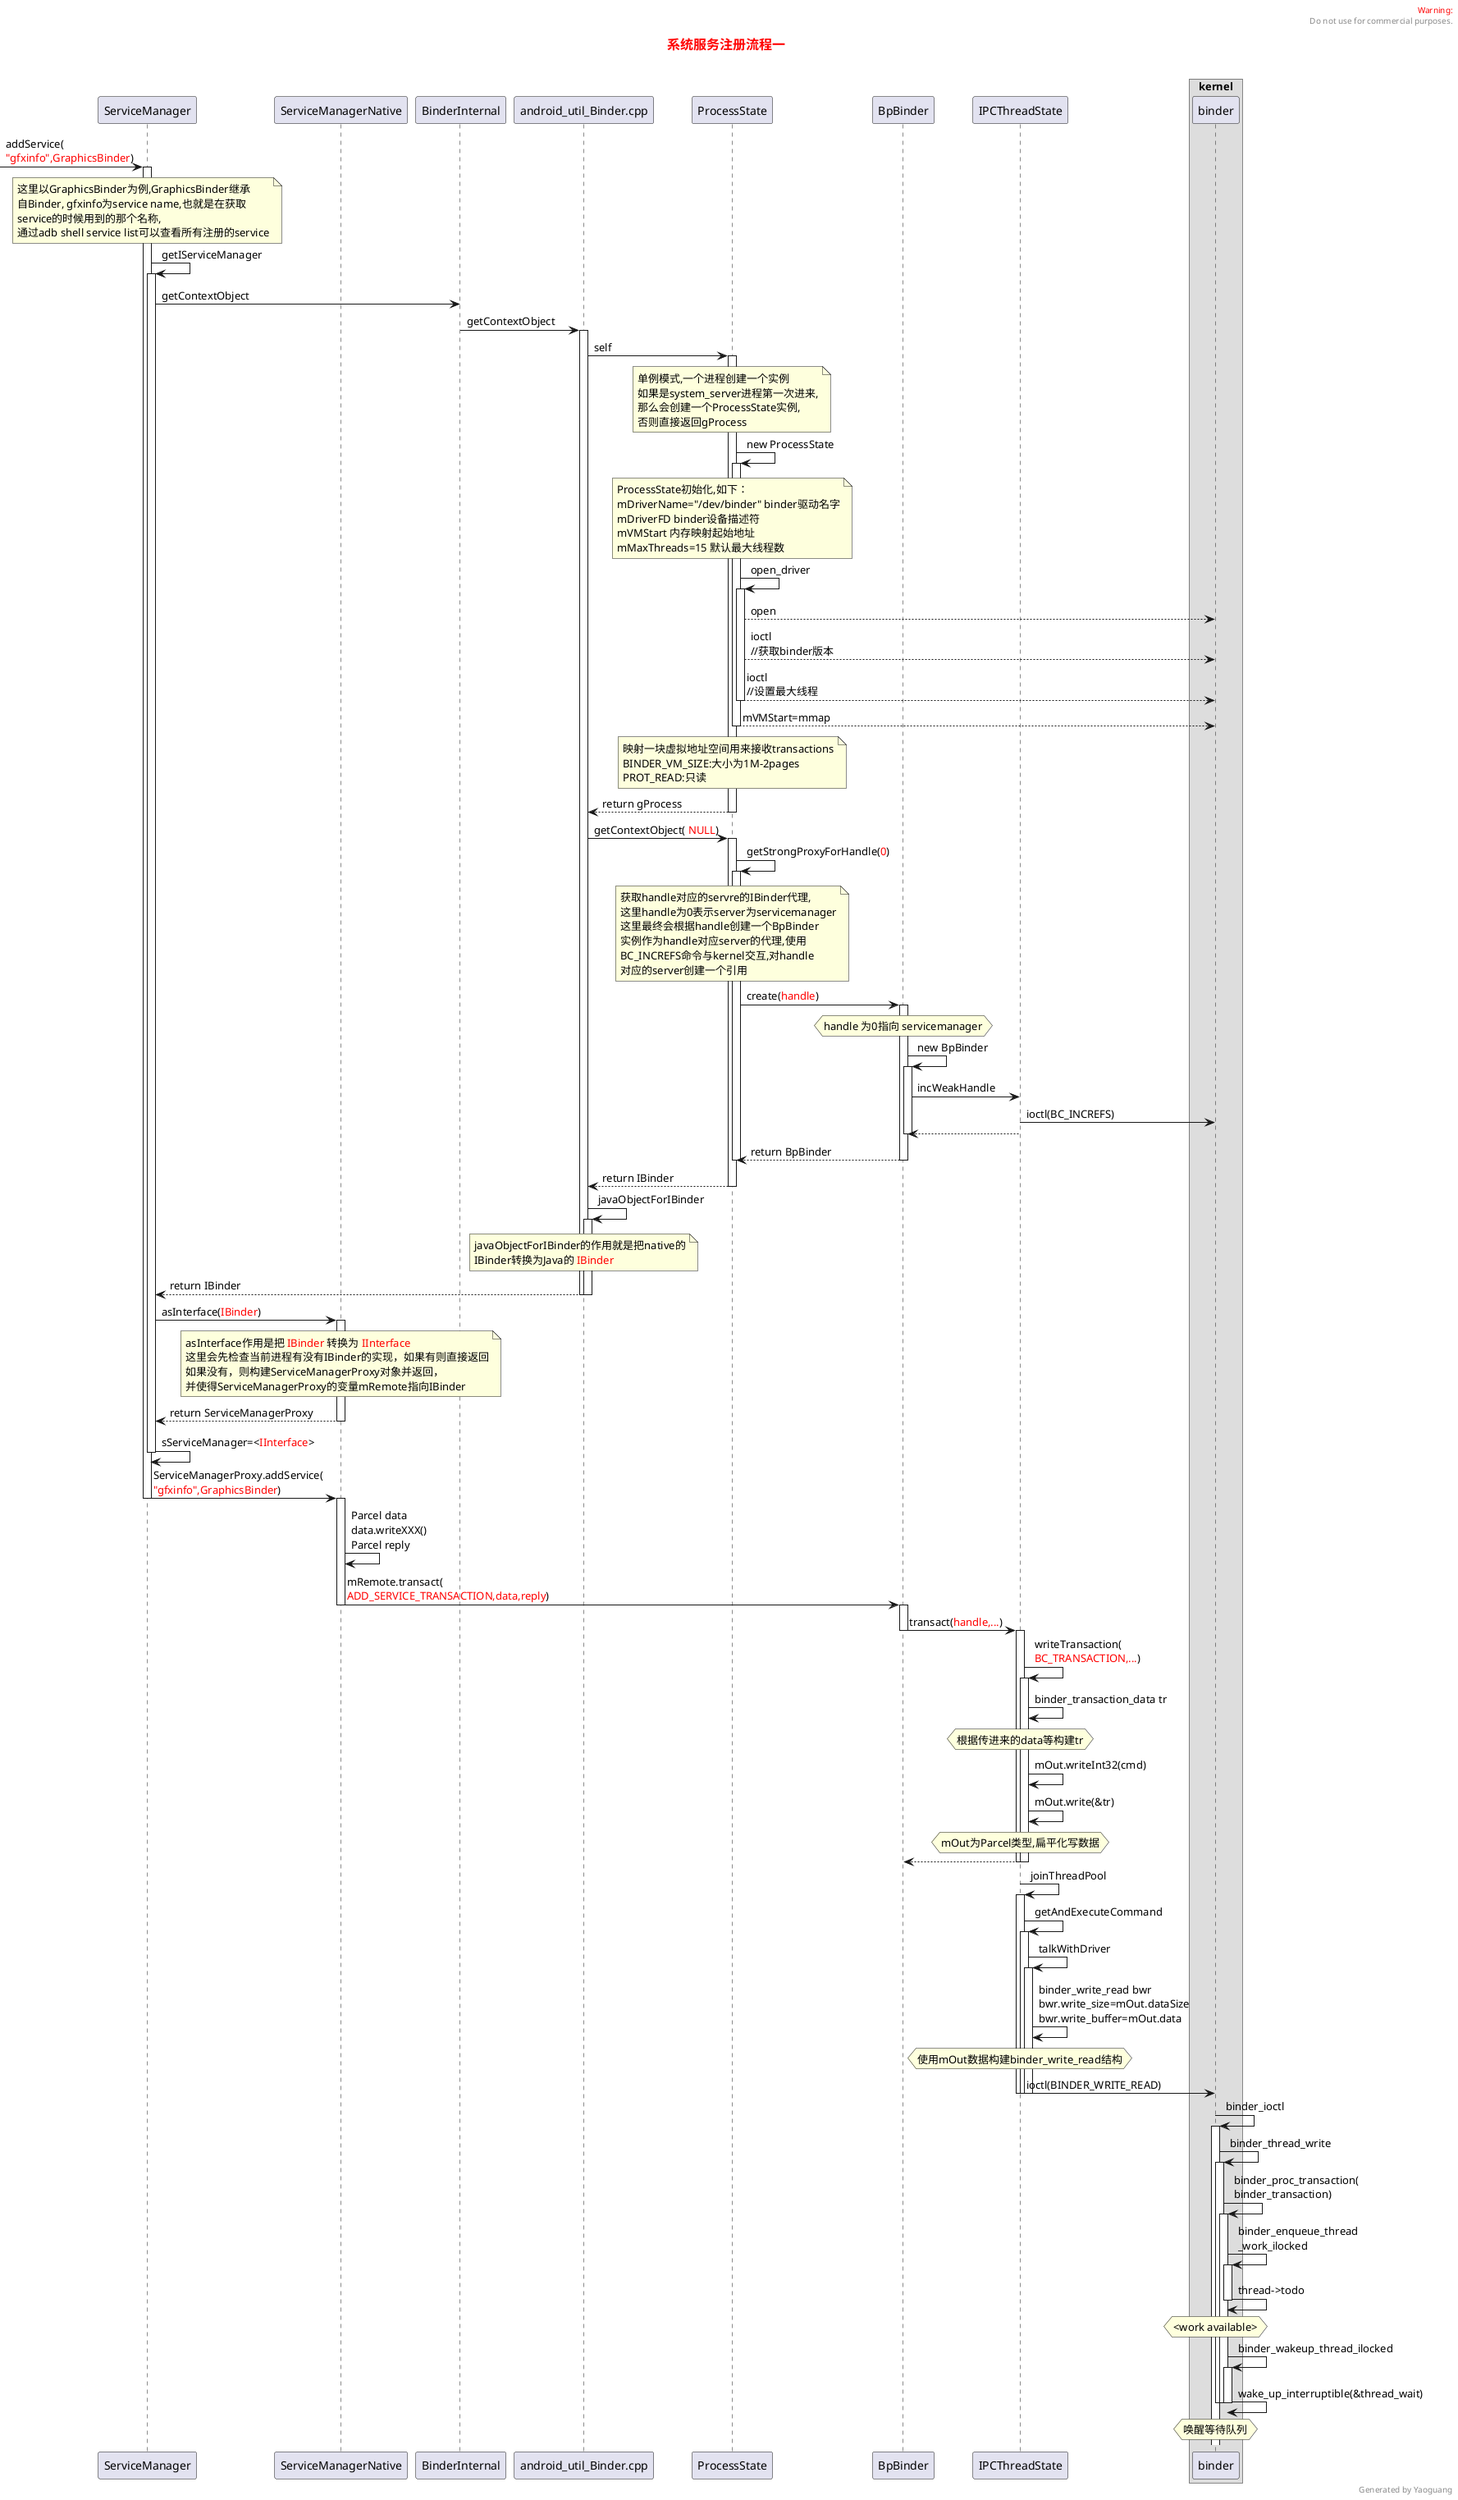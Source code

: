 @startuml
title
<font color=red size=16>系统服务注册流程一</font>

endtitle

header
<font color=red>Warning:</font>
Do not use for commercial purposes.
endheader
'--------------------------------------------
participant ServiceManager as SM
participant ServiceManagerNative as SMN
participant BinderInternal as BI
participant android_util_Binder.cpp as auB
participant ProcessState as PS
participant BpBinder as BB
participant IPCThreadState as ITS
box kernel
participant binder as kb
end box


[->SM:addService(\n<color red>"gfxinfo",GraphicsBinder</color>)
note over SM
这里以GraphicsBinder为例,GraphicsBinder继承
自Binder, gfxinfo为service name,也就是在获取
service的时候用到的那个名称,
通过adb shell service list可以查看所有注册的service
end note
activate SM
SM->SM:getIServiceManager
activate SM
SM->BI:getContextObject
BI->auB:getContextObject
activate auB
auB->PS:self
activate PS
note over PS
单例模式,一个进程创建一个实例
如果是system_server进程第一次进来,
那么会创建一个ProcessState实例,
否则直接返回gProcess
end note
PS->PS:new ProcessState
activate PS
note over PS
ProcessState初始化,如下：
mDriverName="/dev/binder" binder驱动名字
mDriverFD binder设备描述符
mVMStart 内存映射起始地址
mMaxThreads=15 默认最大线程数
end note
PS->PS:open_driver
activate PS
PS-->kb:open
PS-->kb:ioctl\n//获取binder版本
PS-->kb:ioctl\n//设置最大线程
deactivate PS
PS-->kb:mVMStart=mmap
note over PS
映射一块虚拟地址空间用来接收transactions
BINDER_VM_SIZE:大小为1M-2pages
PROT_READ:只读
end note
deactivate PS
PS-->auB:return gProcess
deactivate PS
auB->PS:getContextObject(<color red> NULL</color>)
activate PS
PS->PS:getStrongProxyForHandle(<color red>0</color>)
note over PS
获取handle对应的servre的IBinder代理,
这里handle为0表示server为servicemanager
这里最终会根据handle创建一个BpBinder
实例作为handle对应server的代理,使用
BC_INCREFS命令与kernel交互,对handle
对应的server创建一个引用
end note
activate PS
PS->BB:create(<color red>handle</color>)
hnote over BB:handle 为0指向 servicemanager
activate BB
BB->BB:new BpBinder
activate BB
BB->ITS:incWeakHandle
ITS->kb:ioctl(BC_INCREFS)
ITS-->BB
deactivate BB
BB-->PS:return BpBinder
deactivate BB
deactivate PS
PS-->auB:return IBinder
deactivate PS
auB->auB:javaObjectForIBinder
activate auB
note over auB
javaObjectForIBinder的作用就是把native的
IBinder转换为Java的 <color red>IBinder</color>
end note
auB-->SM:return IBinder
deactivate auB
deactivate auB
SM->SMN:asInterface(<color red>IBinder</color>)
activate SMN
note over SMN
asInterface作用是把 <color red>IBinder</color> 转换为 <color red>IInterface</color>
这里会先检查当前进程有没有IBinder的实现，如果有则直接返回
如果没有，则构建ServiceManagerProxy对象并返回，
并使得ServiceManagerProxy的变量mRemote指向IBinder
end note
SMN-->SM:return ServiceManagerProxy
deactivate SMN
SM->SM:sServiceManager=<<color red>IInterface</color>>
deactivate SM
SM->SMN:ServiceManagerProxy.addService(\n<color red>"gfxinfo",GraphicsBinder</color>)
deactivate SM
activate SMN
SMN->SMN:Parcel data\ndata.writeXXX()\nParcel reply
SMN->BB:mRemote.transact(\n<color red>ADD_SERVICE_TRANSACTION,data,reply</color>)
deactivate SMN
activate BB
BB->ITS:transact(<color red>handle,...</color>)
deactivate BB
activate ITS
ITS->ITS:writeTransaction(\n<color red>BC_TRANSACTION,...</color>)
activate ITS
ITS->ITS:binder_transaction_data tr
hnote over ITS:根据传进来的data等构建tr
ITS->ITS:mOut.writeInt32(cmd)
ITS->ITS:mOut.write(&tr)
hnote over ITS:mOut为Parcel类型,扁平化写数据
ITS-->BB
deactivate ITS
deactivate ITS

ITS->ITS:joinThreadPool
activate ITS
ITS->ITS:getAndExecuteCommand
activate ITS
ITS->ITS:talkWithDriver
activate ITS
ITS->ITS:binder_write_read bwr\nbwr.write_size=mOut.dataSize\nbwr.write_buffer=mOut.data
hnote over ITS:使用mOut数据构建binder_write_read结构
ITS->kb:ioctl(BINDER_WRITE_READ)
deactivate ITS
deactivate ITS
deactivate ITS
kb->kb:binder_ioctl
activate kb
kb->kb:binder_thread_write
activate kb
kb->kb:binder_proc_transaction(\nbinder_transaction)
activate kb
kb->kb:binder_enqueue_thread\n_work_ilocked
activate kb
kb->kb:thread->todo
hnote over kb:<work available>
deactivate kb
kb->kb:binder_wakeup_thread_ilocked
activate kb
kb->kb:wake_up_interruptible(&thread_wait)
hnote over kb:唤醒等待队列
deactivate kb
deactivate kb

deactivate kb

right footer Generated by Yaoguang
@enduml